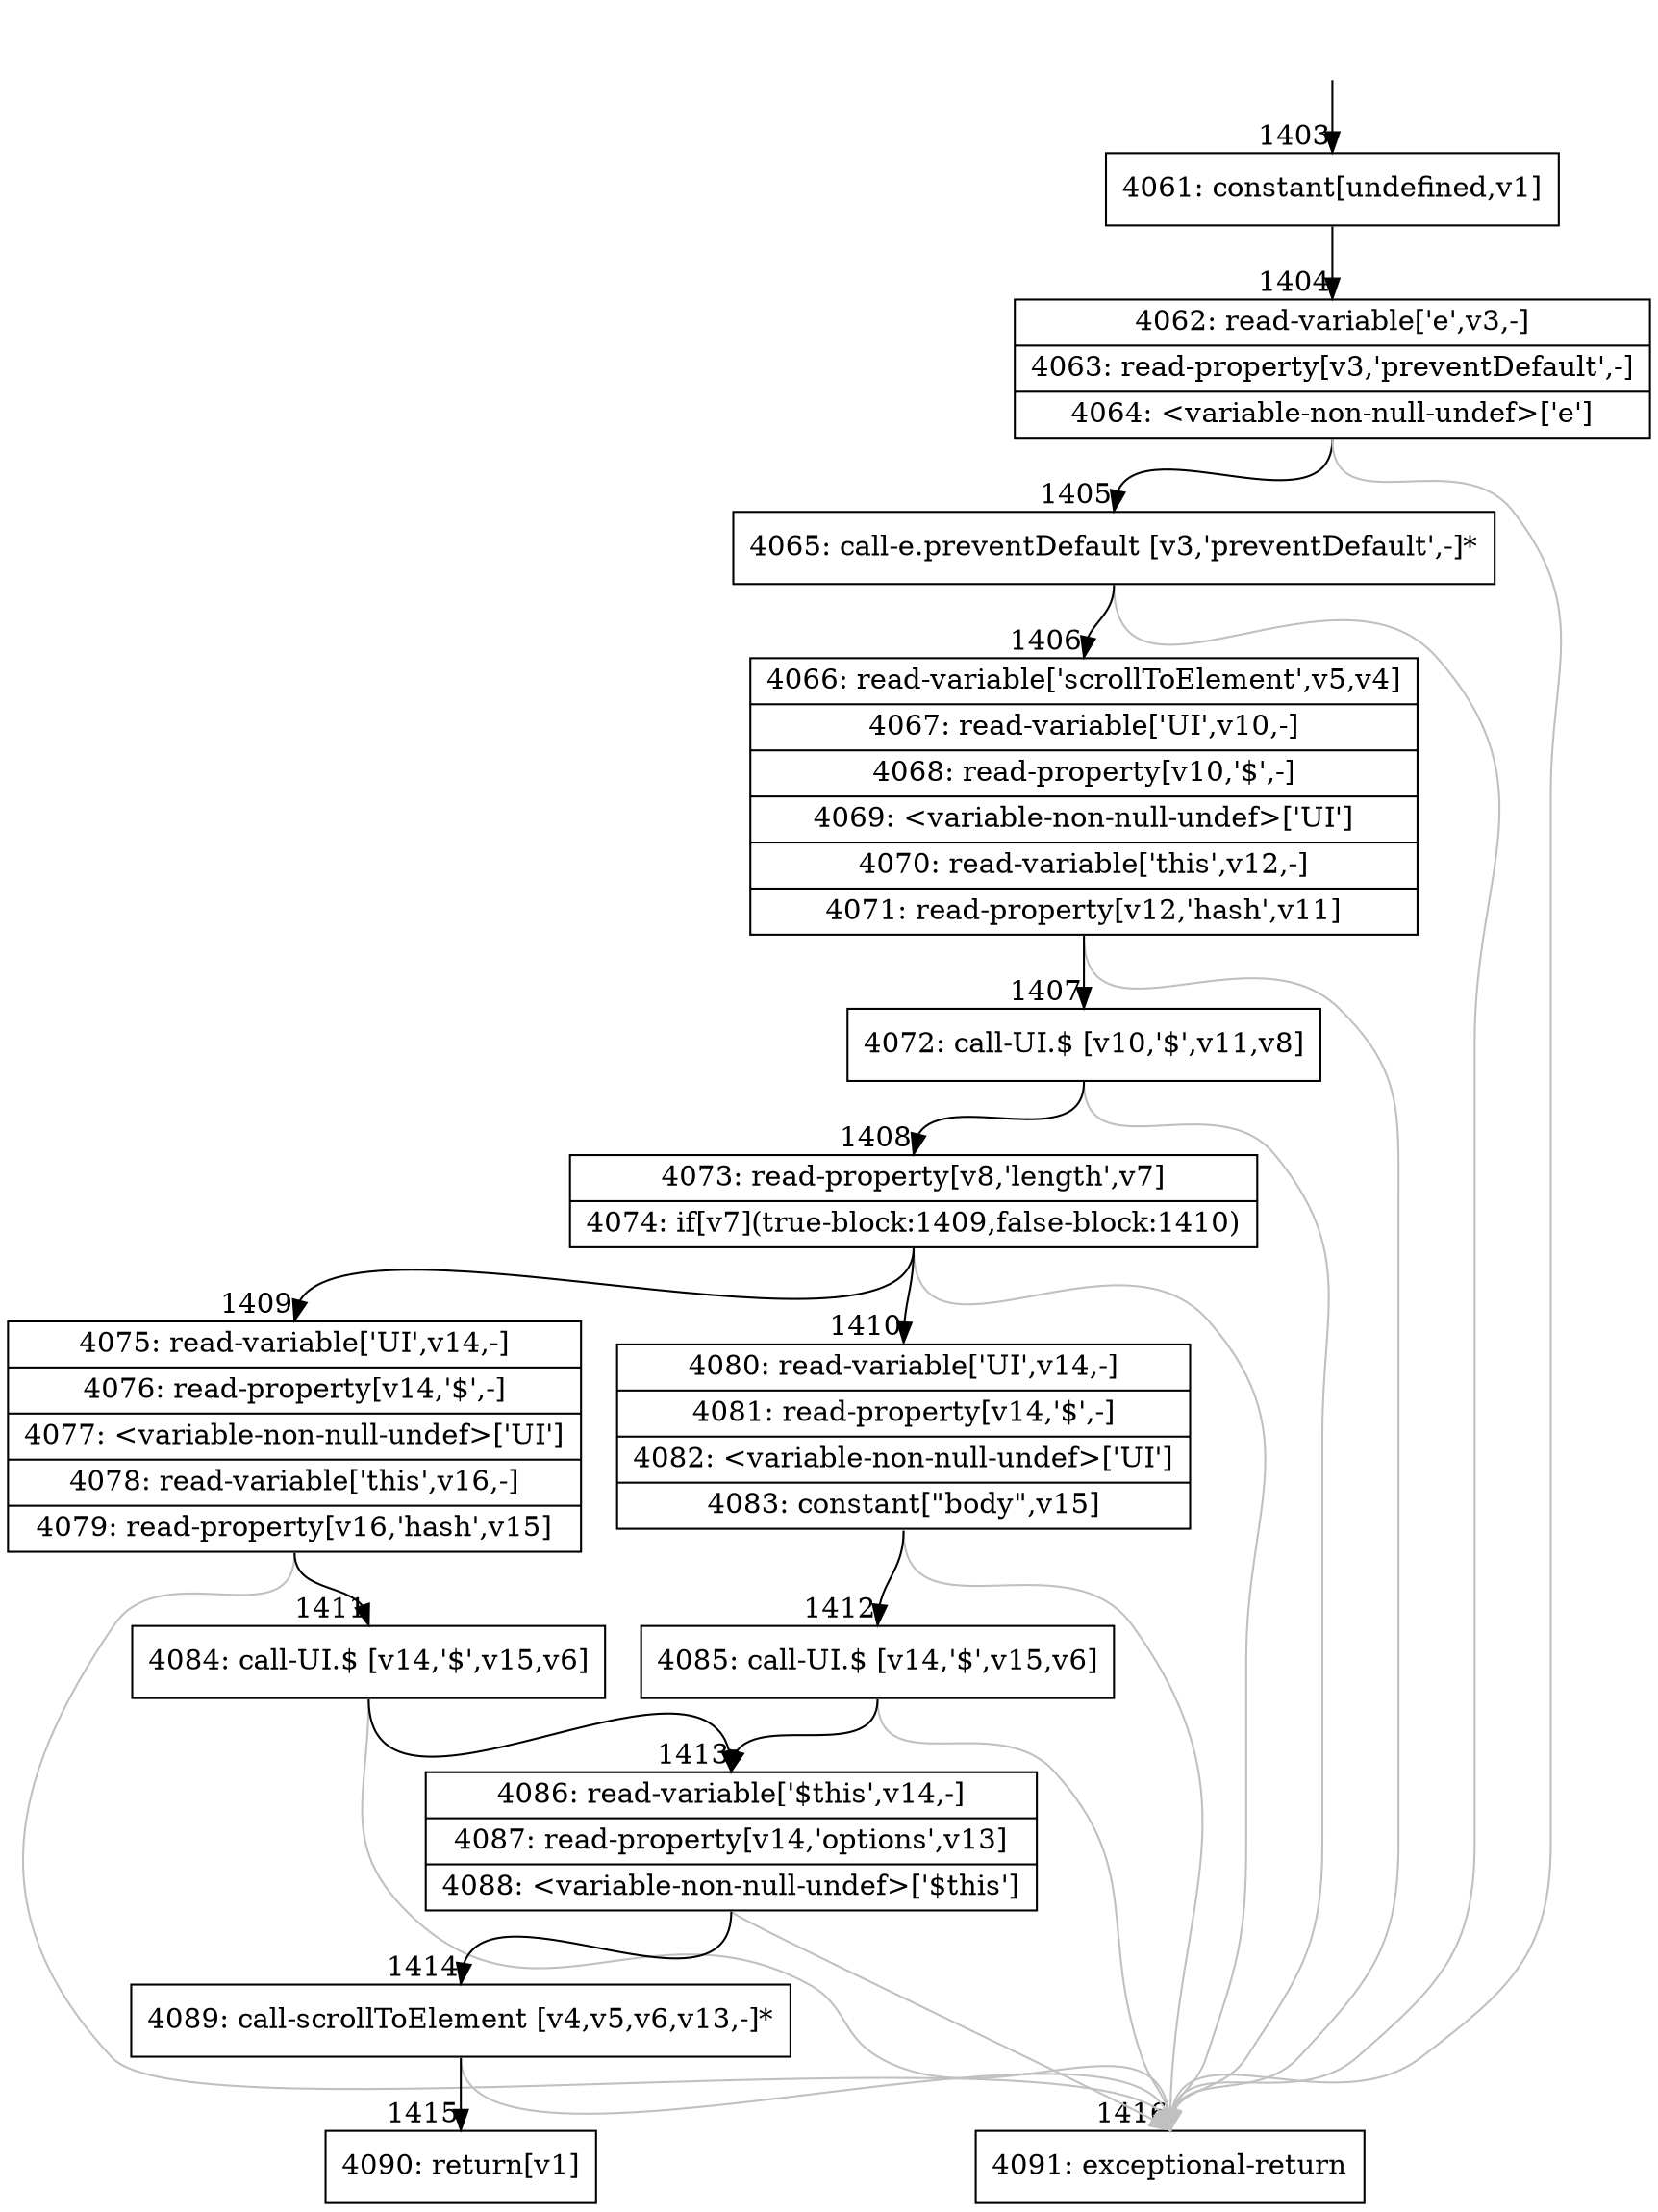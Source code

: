 digraph {
rankdir="TD"
BB_entry113[shape=none,label=""];
BB_entry113 -> BB1403 [tailport=s, headport=n, headlabel="    1403"]
BB1403 [shape=record label="{4061: constant[undefined,v1]}" ] 
BB1403 -> BB1404 [tailport=s, headport=n, headlabel="      1404"]
BB1404 [shape=record label="{4062: read-variable['e',v3,-]|4063: read-property[v3,'preventDefault',-]|4064: \<variable-non-null-undef\>['e']}" ] 
BB1404 -> BB1405 [tailport=s, headport=n, headlabel="      1405"]
BB1404 -> BB1416 [tailport=s, headport=n, color=gray, headlabel="      1416"]
BB1405 [shape=record label="{4065: call-e.preventDefault [v3,'preventDefault',-]*}" ] 
BB1405 -> BB1406 [tailport=s, headport=n, headlabel="      1406"]
BB1405 -> BB1416 [tailport=s, headport=n, color=gray]
BB1406 [shape=record label="{4066: read-variable['scrollToElement',v5,v4]|4067: read-variable['UI',v10,-]|4068: read-property[v10,'$',-]|4069: \<variable-non-null-undef\>['UI']|4070: read-variable['this',v12,-]|4071: read-property[v12,'hash',v11]}" ] 
BB1406 -> BB1407 [tailport=s, headport=n, headlabel="      1407"]
BB1406 -> BB1416 [tailport=s, headport=n, color=gray]
BB1407 [shape=record label="{4072: call-UI.$ [v10,'$',v11,v8]}" ] 
BB1407 -> BB1408 [tailport=s, headport=n, headlabel="      1408"]
BB1407 -> BB1416 [tailport=s, headport=n, color=gray]
BB1408 [shape=record label="{4073: read-property[v8,'length',v7]|4074: if[v7](true-block:1409,false-block:1410)}" ] 
BB1408 -> BB1409 [tailport=s, headport=n, headlabel="      1409"]
BB1408 -> BB1410 [tailport=s, headport=n, headlabel="      1410"]
BB1408 -> BB1416 [tailport=s, headport=n, color=gray]
BB1409 [shape=record label="{4075: read-variable['UI',v14,-]|4076: read-property[v14,'$',-]|4077: \<variable-non-null-undef\>['UI']|4078: read-variable['this',v16,-]|4079: read-property[v16,'hash',v15]}" ] 
BB1409 -> BB1411 [tailport=s, headport=n, headlabel="      1411"]
BB1409 -> BB1416 [tailport=s, headport=n, color=gray]
BB1410 [shape=record label="{4080: read-variable['UI',v14,-]|4081: read-property[v14,'$',-]|4082: \<variable-non-null-undef\>['UI']|4083: constant[\"body\",v15]}" ] 
BB1410 -> BB1412 [tailport=s, headport=n, headlabel="      1412"]
BB1410 -> BB1416 [tailport=s, headport=n, color=gray]
BB1411 [shape=record label="{4084: call-UI.$ [v14,'$',v15,v6]}" ] 
BB1411 -> BB1413 [tailport=s, headport=n, headlabel="      1413"]
BB1411 -> BB1416 [tailport=s, headport=n, color=gray]
BB1412 [shape=record label="{4085: call-UI.$ [v14,'$',v15,v6]}" ] 
BB1412 -> BB1413 [tailport=s, headport=n]
BB1412 -> BB1416 [tailport=s, headport=n, color=gray]
BB1413 [shape=record label="{4086: read-variable['$this',v14,-]|4087: read-property[v14,'options',v13]|4088: \<variable-non-null-undef\>['$this']}" ] 
BB1413 -> BB1414 [tailport=s, headport=n, headlabel="      1414"]
BB1413 -> BB1416 [tailport=s, headport=n, color=gray]
BB1414 [shape=record label="{4089: call-scrollToElement [v4,v5,v6,v13,-]*}" ] 
BB1414 -> BB1415 [tailport=s, headport=n, headlabel="      1415"]
BB1414 -> BB1416 [tailport=s, headport=n, color=gray]
BB1415 [shape=record label="{4090: return[v1]}" ] 
BB1416 [shape=record label="{4091: exceptional-return}" ] 
//#$~ 1076
}
